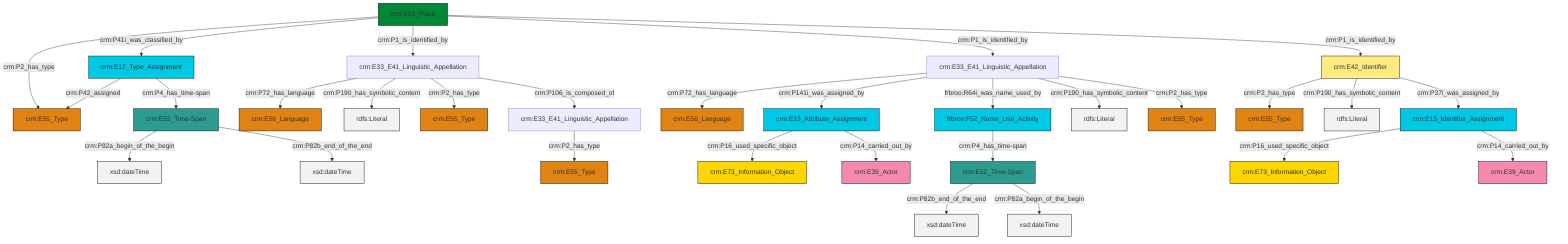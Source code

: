 graph TD
classDef Literal fill:#f2f2f2,stroke:#000000;
classDef CRM_Entity fill:#FFFFFF,stroke:#000000;
classDef Temporal_Entity fill:#00C9E6, stroke:#000000;
classDef Type fill:#E18312, stroke:#000000;
classDef Time-Span fill:#2C9C91, stroke:#000000;
classDef Appellation fill:#FFEB7F, stroke:#000000;
classDef Place fill:#008836, stroke:#000000;
classDef Persistent_Item fill:#B266B2, stroke:#000000;
classDef Conceptual_Object fill:#FFD700, stroke:#000000;
classDef Physical_Thing fill:#D2B48C, stroke:#000000;
classDef Actor fill:#f58aad, stroke:#000000;
classDef PC_Classes fill:#4ce600, stroke:#000000;
classDef Multi fill:#cccccc,stroke:#000000;

2["crm:E52_Time-Span"]:::Time-Span -->|crm:P82a_begin_of_the_begin| 3[xsd:dateTime]:::Literal
2["crm:E52_Time-Span"]:::Time-Span -->|crm:P82b_end_of_the_end| 4[xsd:dateTime]:::Literal
7["frbroo:F52_Name_Use_Activity"]:::Temporal_Entity -->|crm:P4_has_time-span| 8["crm:E52_Time-Span"]:::Time-Span
9["crm:E33_E41_Linguistic_Appellation"]:::Default -->|crm:P72_has_language| 0["crm:E56_Language"]:::Type
9["crm:E33_E41_Linguistic_Appellation"]:::Default -->|crm:P141i_was_assigned_by| 11["crm:E13_Attribute_Assignment"]:::Temporal_Entity
15["crm:E42_Identifier"]:::Appellation -->|crm:P2_has_type| 16["crm:E55_Type"]:::Type
15["crm:E42_Identifier"]:::Appellation -->|crm:P190_has_symbolic_content| 23[rdfs:Literal]:::Literal
24["crm:E53_Place"]:::Place -->|crm:P2_has_type| 25["crm:E55_Type"]:::Type
9["crm:E33_E41_Linguistic_Appellation"]:::Default -->|frbroo:R64i_was_name_used_by| 7["frbroo:F52_Name_Use_Activity"]:::Temporal_Entity
24["crm:E53_Place"]:::Place -->|crm:P41i_was_classified_by| 26["crm:E17_Type_Assignment"]:::Temporal_Entity
27["crm:E15_Identifier_Assignment"]:::Temporal_Entity -->|crm:P16_used_specific_object| 28["crm:E73_Information_Object"]:::Conceptual_Object
19["crm:E33_E41_Linguistic_Appellation"]:::Default -->|crm:P72_has_language| 5["crm:E56_Language"]:::Type
8["crm:E52_Time-Span"]:::Time-Span -->|crm:P82b_end_of_the_end| 29[xsd:dateTime]:::Literal
8["crm:E52_Time-Span"]:::Time-Span -->|crm:P82a_begin_of_the_begin| 30[xsd:dateTime]:::Literal
9["crm:E33_E41_Linguistic_Appellation"]:::Default -->|crm:P190_has_symbolic_content| 31[rdfs:Literal]:::Literal
19["crm:E33_E41_Linguistic_Appellation"]:::Default -->|crm:P190_has_symbolic_content| 32[rdfs:Literal]:::Literal
19["crm:E33_E41_Linguistic_Appellation"]:::Default -->|crm:P2_has_type| 33["crm:E55_Type"]:::Type
24["crm:E53_Place"]:::Place -->|crm:P1_is_identified_by| 19["crm:E33_E41_Linguistic_Appellation"]:::Default
24["crm:E53_Place"]:::Place -->|crm:P1_is_identified_by| 9["crm:E33_E41_Linguistic_Appellation"]:::Default
26["crm:E17_Type_Assignment"]:::Temporal_Entity -->|crm:P42_assigned| 25["crm:E55_Type"]:::Type
11["crm:E13_Attribute_Assignment"]:::Temporal_Entity -->|crm:P16_used_specific_object| 39["crm:E73_Information_Object"]:::Conceptual_Object
9["crm:E33_E41_Linguistic_Appellation"]:::Default -->|crm:P2_has_type| 17["crm:E55_Type"]:::Type
27["crm:E15_Identifier_Assignment"]:::Temporal_Entity -->|crm:P14_carried_out_by| 37["crm:E39_Actor"]:::Actor
24["crm:E53_Place"]:::Place -->|crm:P1_is_identified_by| 15["crm:E42_Identifier"]:::Appellation
13["crm:E33_E41_Linguistic_Appellation"]:::Default -->|crm:P2_has_type| 45["crm:E55_Type"]:::Type
11["crm:E13_Attribute_Assignment"]:::Temporal_Entity -->|crm:P14_carried_out_by| 34["crm:E39_Actor"]:::Actor
15["crm:E42_Identifier"]:::Appellation -->|crm:P37i_was_assigned_by| 27["crm:E15_Identifier_Assignment"]:::Temporal_Entity
19["crm:E33_E41_Linguistic_Appellation"]:::Default -->|crm:P106_is_composed_of| 13["crm:E33_E41_Linguistic_Appellation"]:::Default
26["crm:E17_Type_Assignment"]:::Temporal_Entity -->|crm:P4_has_time-span| 2["crm:E52_Time-Span"]:::Time-Span